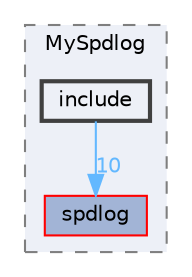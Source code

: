 digraph "include"
{
 // LATEX_PDF_SIZE
  bgcolor="transparent";
  edge [fontname=Helvetica,fontsize=10,labelfontname=Helvetica,labelfontsize=10];
  node [fontname=Helvetica,fontsize=10,shape=box,height=0.2,width=0.4];
  compound=true
  subgraph clusterdir_21f5e1ee6caa16fe34abb05953b5993e {
    graph [ bgcolor="#edf0f7", pencolor="grey50", label="MySpdlog", fontname=Helvetica,fontsize=10 style="filled,dashed", URL="dir_21f5e1ee6caa16fe34abb05953b5993e.html",tooltip=""]
  dir_66724ce4a28b15682a3ab6957c76bf9a [label="spdlog", fillcolor="#a2b4d6", color="red", style="filled", URL="dir_66724ce4a28b15682a3ab6957c76bf9a.html",tooltip=""];
  dir_00b463824f17592f816be1368c1d26d1 [label="include", fillcolor="#edf0f7", color="grey25", style="filled,bold", URL="dir_00b463824f17592f816be1368c1d26d1.html",tooltip=""];
  }
  dir_00b463824f17592f816be1368c1d26d1->dir_66724ce4a28b15682a3ab6957c76bf9a [headlabel="10", labeldistance=1.5 headhref="dir_000154_000339.html" href="dir_000154_000339.html" color="steelblue1" fontcolor="steelblue1"];
}
